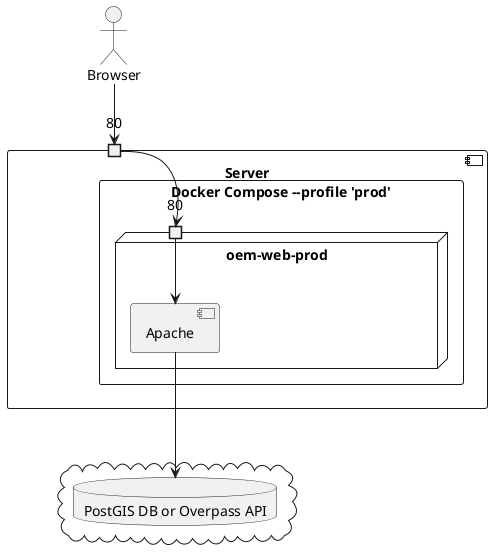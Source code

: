 @startuml prod

actor Browser
component Server {
  port "80" as 80docker
  rectangle "Docker Compose --profile 'prod'" as docker {
    node "oem-web-prod" {
      port "80" as 80webProd
      component Apache
    }
  }
}
cloud {
  database "PostGIS DB or Overpass API" as db
}

Apache ---> db

Browser --> 80docker

80docker --> 80webProd

80webProd --> Apache

@enduml
